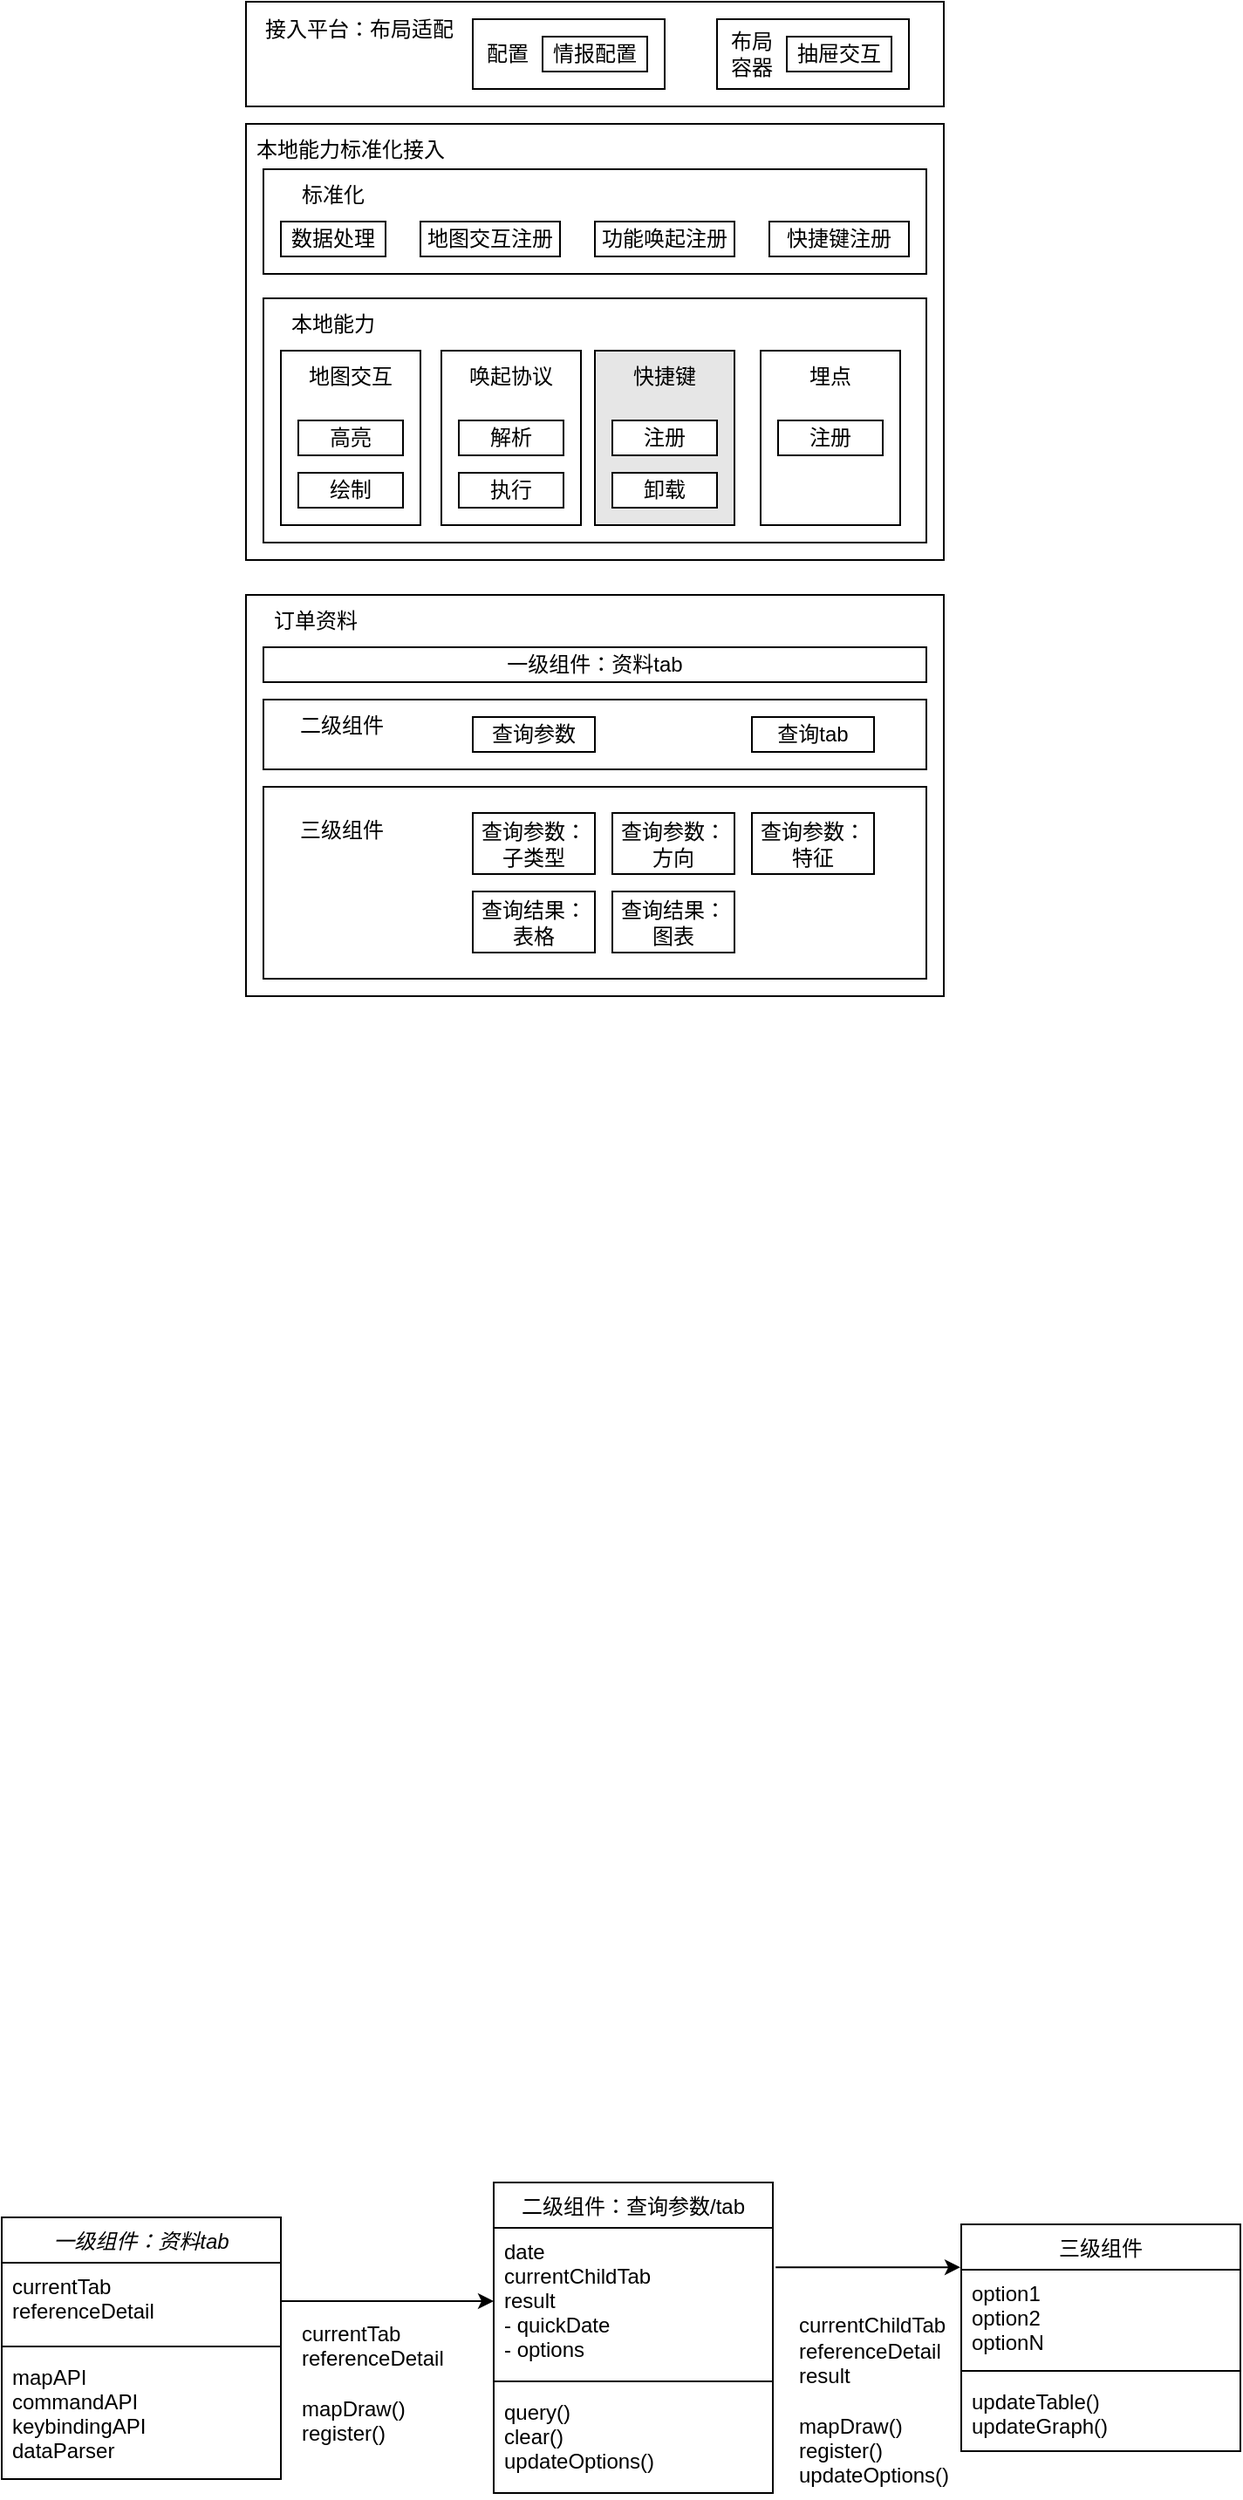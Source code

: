 <mxfile version="24.6.4" type="github">
  <diagram id="C5RBs43oDa-KdzZeNtuy" name="Page-1">
    <mxGraphModel dx="1050" dy="1763" grid="1" gridSize="10" guides="1" tooltips="1" connect="1" arrows="1" fold="1" page="1" pageScale="1" pageWidth="827" pageHeight="1169" math="0" shadow="0">
      <root>
        <mxCell id="WIyWlLk6GJQsqaUBKTNV-0" />
        <mxCell id="WIyWlLk6GJQsqaUBKTNV-1" parent="WIyWlLk6GJQsqaUBKTNV-0" />
        <mxCell id="4ZaqHpwmzsUkzyGIX9oP-0" value="" style="rounded=0;whiteSpace=wrap;html=1;" parent="WIyWlLk6GJQsqaUBKTNV-1" vertex="1">
          <mxGeometry x="190" y="-340" width="400" height="230" as="geometry" />
        </mxCell>
        <mxCell id="4ZaqHpwmzsUkzyGIX9oP-1" value="" style="rounded=0;whiteSpace=wrap;html=1;" parent="WIyWlLk6GJQsqaUBKTNV-1" vertex="1">
          <mxGeometry x="200" y="-230" width="380" height="110" as="geometry" />
        </mxCell>
        <mxCell id="4ZaqHpwmzsUkzyGIX9oP-6" value="" style="rounded=0;whiteSpace=wrap;html=1;" parent="WIyWlLk6GJQsqaUBKTNV-1" vertex="1">
          <mxGeometry x="190" y="-610" width="400" height="250" as="geometry" />
        </mxCell>
        <mxCell id="4ZaqHpwmzsUkzyGIX9oP-7" value="本地能力标准化接入" style="text;html=1;align=center;verticalAlign=middle;whiteSpace=wrap;rounded=0;" parent="WIyWlLk6GJQsqaUBKTNV-1" vertex="1">
          <mxGeometry x="190" y="-610" width="120" height="30" as="geometry" />
        </mxCell>
        <mxCell id="4ZaqHpwmzsUkzyGIX9oP-27" value="订单资料" style="text;html=1;align=center;verticalAlign=middle;whiteSpace=wrap;rounded=0;" parent="WIyWlLk6GJQsqaUBKTNV-1" vertex="1">
          <mxGeometry x="190" y="-340" width="80" height="30" as="geometry" />
        </mxCell>
        <mxCell id="4ZaqHpwmzsUkzyGIX9oP-28" value="一级组件：资料tab" style="rounded=0;whiteSpace=wrap;html=1;" parent="WIyWlLk6GJQsqaUBKTNV-1" vertex="1">
          <mxGeometry x="200" y="-310" width="380" height="20" as="geometry" />
        </mxCell>
        <mxCell id="4ZaqHpwmzsUkzyGIX9oP-35" value="" style="rounded=0;whiteSpace=wrap;html=1;" parent="WIyWlLk6GJQsqaUBKTNV-1" vertex="1">
          <mxGeometry x="190" y="-680" width="400" height="60" as="geometry" />
        </mxCell>
        <mxCell id="4ZaqHpwmzsUkzyGIX9oP-36" value="&lt;span data-copy-origin=&quot;https://cooper.didichuxing.com&quot; data-docs-delta=&quot;[[20,&amp;quot;接入平台：布局适配&amp;quot;],[20,&amp;quot;\n&amp;quot;,&amp;quot;24:\&amp;quot;jQ6I\&amp;quot;|32:4|direction:\&amp;quot;ltr\&amp;quot;|linespacing:\&amp;quot;150\&amp;quot;&amp;quot;]]&quot;&gt;&lt;div style=&quot;line-height: 150%;&quot; data-default-linespacing=&quot;100&quot; data-foldable=&quot;true&quot; class=&quot;ql-direction-ltr ql-long-10000050646&quot; data-header=&quot;4&quot;&gt;&lt;span style=&quot;&quot; class=&quot;ql-author-10000050646&quot;&gt;&lt;font style=&quot;font-size: 12px;&quot;&gt;接入平台：布局适配&lt;/font&gt;&lt;/span&gt;&lt;/div&gt;&lt;/span&gt;" style="text;html=1;align=center;verticalAlign=middle;whiteSpace=wrap;rounded=0;" parent="WIyWlLk6GJQsqaUBKTNV-1" vertex="1">
          <mxGeometry x="190" y="-680" width="130" height="30" as="geometry" />
        </mxCell>
        <mxCell id="4ZaqHpwmzsUkzyGIX9oP-38" value="" style="rounded=0;whiteSpace=wrap;html=1;" parent="WIyWlLk6GJQsqaUBKTNV-1" vertex="1">
          <mxGeometry x="460" y="-670" width="110" height="40" as="geometry" />
        </mxCell>
        <mxCell id="4ZaqHpwmzsUkzyGIX9oP-39" value="抽屉交互" style="rounded=0;whiteSpace=wrap;html=1;" parent="WIyWlLk6GJQsqaUBKTNV-1" vertex="1">
          <mxGeometry x="500" y="-660" width="60" height="20" as="geometry" />
        </mxCell>
        <mxCell id="4ZaqHpwmzsUkzyGIX9oP-40" value="查询参数：子类型" style="rounded=0;whiteSpace=wrap;html=1;" parent="WIyWlLk6GJQsqaUBKTNV-1" vertex="1">
          <mxGeometry x="320" y="-215" width="70" height="35" as="geometry" />
        </mxCell>
        <mxCell id="4ZaqHpwmzsUkzyGIX9oP-42" value="三级组件" style="text;html=1;align=center;verticalAlign=middle;whiteSpace=wrap;rounded=0;" parent="WIyWlLk6GJQsqaUBKTNV-1" vertex="1">
          <mxGeometry x="210" y="-220" width="70" height="30" as="geometry" />
        </mxCell>
        <mxCell id="4ZaqHpwmzsUkzyGIX9oP-51" value="布局&lt;div&gt;容器&lt;/div&gt;" style="text;html=1;align=center;verticalAlign=middle;whiteSpace=wrap;rounded=0;" parent="WIyWlLk6GJQsqaUBKTNV-1" vertex="1">
          <mxGeometry x="465" y="-665" width="30" height="30" as="geometry" />
        </mxCell>
        <mxCell id="4ZaqHpwmzsUkzyGIX9oP-52" value="" style="rounded=0;whiteSpace=wrap;html=1;" parent="WIyWlLk6GJQsqaUBKTNV-1" vertex="1">
          <mxGeometry x="320" y="-670" width="110" height="40" as="geometry" />
        </mxCell>
        <mxCell id="4ZaqHpwmzsUkzyGIX9oP-53" value="配置" style="text;html=1;align=center;verticalAlign=middle;whiteSpace=wrap;rounded=0;" parent="WIyWlLk6GJQsqaUBKTNV-1" vertex="1">
          <mxGeometry x="325" y="-665" width="30" height="30" as="geometry" />
        </mxCell>
        <mxCell id="4ZaqHpwmzsUkzyGIX9oP-37" value="情报配置" style="rounded=0;whiteSpace=wrap;html=1;" parent="WIyWlLk6GJQsqaUBKTNV-1" vertex="1">
          <mxGeometry x="360" y="-660" width="60" height="20" as="geometry" />
        </mxCell>
        <mxCell id="4ZaqHpwmzsUkzyGIX9oP-3" value="" style="rounded=0;whiteSpace=wrap;html=1;" parent="WIyWlLk6GJQsqaUBKTNV-1" vertex="1">
          <mxGeometry x="200" y="-584" width="380" height="60" as="geometry" />
        </mxCell>
        <mxCell id="4ZaqHpwmzsUkzyGIX9oP-4" value="标准化" style="text;html=1;align=center;verticalAlign=middle;whiteSpace=wrap;rounded=0;" parent="WIyWlLk6GJQsqaUBKTNV-1" vertex="1">
          <mxGeometry x="200" y="-584" width="80" height="30" as="geometry" />
        </mxCell>
        <mxCell id="4ZaqHpwmzsUkzyGIX9oP-5" value="数据处理" style="rounded=0;whiteSpace=wrap;html=1;" parent="WIyWlLk6GJQsqaUBKTNV-1" vertex="1">
          <mxGeometry x="210" y="-554" width="60" height="20" as="geometry" />
        </mxCell>
        <mxCell id="4ZaqHpwmzsUkzyGIX9oP-24" value="地图交互注册" style="rounded=0;whiteSpace=wrap;html=1;" parent="WIyWlLk6GJQsqaUBKTNV-1" vertex="1">
          <mxGeometry x="290" y="-554" width="80" height="20" as="geometry" />
        </mxCell>
        <mxCell id="4ZaqHpwmzsUkzyGIX9oP-25" value="功能唤起注册" style="rounded=0;whiteSpace=wrap;html=1;" parent="WIyWlLk6GJQsqaUBKTNV-1" vertex="1">
          <mxGeometry x="390" y="-554" width="80" height="20" as="geometry" />
        </mxCell>
        <mxCell id="4ZaqHpwmzsUkzyGIX9oP-26" value="快捷键注册" style="rounded=0;whiteSpace=wrap;html=1;" parent="WIyWlLk6GJQsqaUBKTNV-1" vertex="1">
          <mxGeometry x="490" y="-554" width="80" height="20" as="geometry" />
        </mxCell>
        <mxCell id="4ZaqHpwmzsUkzyGIX9oP-54" value="" style="rounded=0;whiteSpace=wrap;html=1;" parent="WIyWlLk6GJQsqaUBKTNV-1" vertex="1">
          <mxGeometry x="200" y="-510" width="380" height="140" as="geometry" />
        </mxCell>
        <mxCell id="4ZaqHpwmzsUkzyGIX9oP-55" value="本地能力" style="text;html=1;align=center;verticalAlign=middle;whiteSpace=wrap;rounded=0;" parent="WIyWlLk6GJQsqaUBKTNV-1" vertex="1">
          <mxGeometry x="200" y="-510" width="80" height="30" as="geometry" />
        </mxCell>
        <mxCell id="4ZaqHpwmzsUkzyGIX9oP-8" value="" style="rounded=0;whiteSpace=wrap;html=1;" parent="WIyWlLk6GJQsqaUBKTNV-1" vertex="1">
          <mxGeometry x="210" y="-480" width="80" height="100" as="geometry" />
        </mxCell>
        <mxCell id="4ZaqHpwmzsUkzyGIX9oP-9" value="高亮" style="rounded=0;whiteSpace=wrap;html=1;" parent="WIyWlLk6GJQsqaUBKTNV-1" vertex="1">
          <mxGeometry x="220" y="-440" width="60" height="20" as="geometry" />
        </mxCell>
        <mxCell id="4ZaqHpwmzsUkzyGIX9oP-10" value="绘制" style="rounded=0;whiteSpace=wrap;html=1;" parent="WIyWlLk6GJQsqaUBKTNV-1" vertex="1">
          <mxGeometry x="220" y="-410" width="60" height="20" as="geometry" />
        </mxCell>
        <mxCell id="4ZaqHpwmzsUkzyGIX9oP-11" value="地图交互" style="text;html=1;align=center;verticalAlign=middle;whiteSpace=wrap;rounded=0;" parent="WIyWlLk6GJQsqaUBKTNV-1" vertex="1">
          <mxGeometry x="210" y="-480" width="80" height="30" as="geometry" />
        </mxCell>
        <mxCell id="4ZaqHpwmzsUkzyGIX9oP-12" value="" style="rounded=0;whiteSpace=wrap;html=1;" parent="WIyWlLk6GJQsqaUBKTNV-1" vertex="1">
          <mxGeometry x="302" y="-480" width="80" height="100" as="geometry" />
        </mxCell>
        <mxCell id="4ZaqHpwmzsUkzyGIX9oP-13" value="解析" style="rounded=0;whiteSpace=wrap;html=1;" parent="WIyWlLk6GJQsqaUBKTNV-1" vertex="1">
          <mxGeometry x="312" y="-440" width="60" height="20" as="geometry" />
        </mxCell>
        <mxCell id="4ZaqHpwmzsUkzyGIX9oP-14" value="执行" style="rounded=0;whiteSpace=wrap;html=1;" parent="WIyWlLk6GJQsqaUBKTNV-1" vertex="1">
          <mxGeometry x="312" y="-410" width="60" height="20" as="geometry" />
        </mxCell>
        <mxCell id="4ZaqHpwmzsUkzyGIX9oP-15" value="唤起协议" style="text;html=1;align=center;verticalAlign=middle;whiteSpace=wrap;rounded=0;" parent="WIyWlLk6GJQsqaUBKTNV-1" vertex="1">
          <mxGeometry x="302" y="-480" width="80" height="30" as="geometry" />
        </mxCell>
        <mxCell id="4ZaqHpwmzsUkzyGIX9oP-16" value="" style="rounded=0;whiteSpace=wrap;html=1;fillColor=#E6E6E6;" parent="WIyWlLk6GJQsqaUBKTNV-1" vertex="1">
          <mxGeometry x="390" y="-480" width="80" height="100" as="geometry" />
        </mxCell>
        <mxCell id="4ZaqHpwmzsUkzyGIX9oP-17" value="注册" style="rounded=0;whiteSpace=wrap;html=1;" parent="WIyWlLk6GJQsqaUBKTNV-1" vertex="1">
          <mxGeometry x="400" y="-440" width="60" height="20" as="geometry" />
        </mxCell>
        <mxCell id="4ZaqHpwmzsUkzyGIX9oP-18" value="卸载" style="rounded=0;whiteSpace=wrap;html=1;" parent="WIyWlLk6GJQsqaUBKTNV-1" vertex="1">
          <mxGeometry x="400" y="-410" width="60" height="20" as="geometry" />
        </mxCell>
        <mxCell id="4ZaqHpwmzsUkzyGIX9oP-19" value="快捷键" style="text;html=1;align=center;verticalAlign=middle;whiteSpace=wrap;rounded=0;" parent="WIyWlLk6GJQsqaUBKTNV-1" vertex="1">
          <mxGeometry x="390" y="-480" width="80" height="30" as="geometry" />
        </mxCell>
        <mxCell id="4ZaqHpwmzsUkzyGIX9oP-20" value="" style="rounded=0;whiteSpace=wrap;html=1;fillColor=none;" parent="WIyWlLk6GJQsqaUBKTNV-1" vertex="1">
          <mxGeometry x="485" y="-480" width="80" height="100" as="geometry" />
        </mxCell>
        <mxCell id="4ZaqHpwmzsUkzyGIX9oP-21" value="注册" style="rounded=0;whiteSpace=wrap;html=1;" parent="WIyWlLk6GJQsqaUBKTNV-1" vertex="1">
          <mxGeometry x="495" y="-440" width="60" height="20" as="geometry" />
        </mxCell>
        <mxCell id="4ZaqHpwmzsUkzyGIX9oP-23" value="埋点" style="text;html=1;align=center;verticalAlign=middle;whiteSpace=wrap;rounded=0;" parent="WIyWlLk6GJQsqaUBKTNV-1" vertex="1">
          <mxGeometry x="485" y="-480" width="80" height="30" as="geometry" />
        </mxCell>
        <mxCell id="4ZaqHpwmzsUkzyGIX9oP-56" value="" style="rounded=0;whiteSpace=wrap;html=1;" parent="WIyWlLk6GJQsqaUBKTNV-1" vertex="1">
          <mxGeometry x="200" y="-280" width="380" height="40" as="geometry" />
        </mxCell>
        <mxCell id="4ZaqHpwmzsUkzyGIX9oP-57" value="二级组件" style="text;html=1;align=center;verticalAlign=middle;whiteSpace=wrap;rounded=0;" parent="WIyWlLk6GJQsqaUBKTNV-1" vertex="1">
          <mxGeometry x="200" y="-280" width="90" height="30" as="geometry" />
        </mxCell>
        <mxCell id="4ZaqHpwmzsUkzyGIX9oP-29" value="查询参数" style="rounded=0;whiteSpace=wrap;html=1;" parent="WIyWlLk6GJQsqaUBKTNV-1" vertex="1">
          <mxGeometry x="320" y="-270" width="70" height="20" as="geometry" />
        </mxCell>
        <mxCell id="4ZaqHpwmzsUkzyGIX9oP-58" value="查询tab" style="rounded=0;whiteSpace=wrap;html=1;" parent="WIyWlLk6GJQsqaUBKTNV-1" vertex="1">
          <mxGeometry x="480" y="-270" width="70" height="20" as="geometry" />
        </mxCell>
        <mxCell id="4ZaqHpwmzsUkzyGIX9oP-59" value="查询参数：方向" style="rounded=0;whiteSpace=wrap;html=1;" parent="WIyWlLk6GJQsqaUBKTNV-1" vertex="1">
          <mxGeometry x="400" y="-215" width="70" height="35" as="geometry" />
        </mxCell>
        <mxCell id="4ZaqHpwmzsUkzyGIX9oP-60" value="查询参数：特征" style="rounded=0;whiteSpace=wrap;html=1;" parent="WIyWlLk6GJQsqaUBKTNV-1" vertex="1">
          <mxGeometry x="480" y="-215" width="70" height="35" as="geometry" />
        </mxCell>
        <mxCell id="4ZaqHpwmzsUkzyGIX9oP-61" value="查询结果：表格" style="rounded=0;whiteSpace=wrap;html=1;" parent="WIyWlLk6GJQsqaUBKTNV-1" vertex="1">
          <mxGeometry x="320" y="-170" width="70" height="35" as="geometry" />
        </mxCell>
        <mxCell id="4ZaqHpwmzsUkzyGIX9oP-62" value="查询结果：&lt;div&gt;图表&lt;/div&gt;" style="rounded=0;whiteSpace=wrap;html=1;" parent="WIyWlLk6GJQsqaUBKTNV-1" vertex="1">
          <mxGeometry x="400" y="-170" width="70" height="35" as="geometry" />
        </mxCell>
        <mxCell id="Lb1irH3Hi2bZjLoUD5Nd-0" value="一级组件：资料tab" style="swimlane;fontStyle=2;align=center;verticalAlign=top;childLayout=stackLayout;horizontal=1;startSize=26;horizontalStack=0;resizeParent=1;resizeLast=0;collapsible=1;marginBottom=0;rounded=0;shadow=0;strokeWidth=1;" vertex="1" parent="WIyWlLk6GJQsqaUBKTNV-1">
          <mxGeometry x="50" y="590" width="160" height="150" as="geometry">
            <mxRectangle x="230" y="140" width="160" height="26" as="alternateBounds" />
          </mxGeometry>
        </mxCell>
        <mxCell id="Lb1irH3Hi2bZjLoUD5Nd-1" value="currentTab&#xa;referenceDetail" style="text;align=left;verticalAlign=top;spacingLeft=4;spacingRight=4;overflow=hidden;rotatable=0;points=[[0,0.5],[1,0.5]];portConstraint=eastwest;" vertex="1" parent="Lb1irH3Hi2bZjLoUD5Nd-0">
          <mxGeometry y="26" width="160" height="44" as="geometry" />
        </mxCell>
        <mxCell id="Lb1irH3Hi2bZjLoUD5Nd-2" value="" style="line;html=1;strokeWidth=1;align=left;verticalAlign=middle;spacingTop=-1;spacingLeft=3;spacingRight=3;rotatable=0;labelPosition=right;points=[];portConstraint=eastwest;" vertex="1" parent="Lb1irH3Hi2bZjLoUD5Nd-0">
          <mxGeometry y="70" width="160" height="8" as="geometry" />
        </mxCell>
        <mxCell id="Lb1irH3Hi2bZjLoUD5Nd-3" value="mapAPI&#xa;commandAPI&#xa;keybindingAPI&#xa;dataParser" style="text;align=left;verticalAlign=top;spacingLeft=4;spacingRight=4;overflow=hidden;rotatable=0;points=[[0,0.5],[1,0.5]];portConstraint=eastwest;" vertex="1" parent="Lb1irH3Hi2bZjLoUD5Nd-0">
          <mxGeometry y="78" width="160" height="72" as="geometry" />
        </mxCell>
        <mxCell id="Lb1irH3Hi2bZjLoUD5Nd-4" value="" style="edgeStyle=orthogonalEdgeStyle;rounded=0;orthogonalLoop=1;jettySize=auto;html=1;entryX=-0.003;entryY=-0.026;entryDx=0;entryDy=0;entryPerimeter=0;exitX=1.01;exitY=0.269;exitDx=0;exitDy=0;exitPerimeter=0;" edge="1" parent="WIyWlLk6GJQsqaUBKTNV-1" source="Lb1irH3Hi2bZjLoUD5Nd-6" target="Lb1irH3Hi2bZjLoUD5Nd-10">
          <mxGeometry relative="1" as="geometry" />
        </mxCell>
        <mxCell id="Lb1irH3Hi2bZjLoUD5Nd-5" value="二级组件：查询参数/tab" style="swimlane;fontStyle=0;align=center;verticalAlign=top;childLayout=stackLayout;horizontal=1;startSize=26;horizontalStack=0;resizeParent=1;resizeLast=0;collapsible=1;marginBottom=0;rounded=0;shadow=0;strokeWidth=1;" vertex="1" parent="WIyWlLk6GJQsqaUBKTNV-1">
          <mxGeometry x="332" y="570" width="160" height="178" as="geometry">
            <mxRectangle x="312" y="145" width="160" height="26" as="alternateBounds" />
          </mxGeometry>
        </mxCell>
        <mxCell id="Lb1irH3Hi2bZjLoUD5Nd-6" value="date&#xa;currentChildTab&#xa;result&#xa;- quickDate&#xa;- options" style="text;align=left;verticalAlign=top;spacingLeft=4;spacingRight=4;overflow=hidden;rotatable=0;points=[[0,0.5],[1,0.5]];portConstraint=eastwest;" vertex="1" parent="Lb1irH3Hi2bZjLoUD5Nd-5">
          <mxGeometry y="26" width="160" height="84" as="geometry" />
        </mxCell>
        <mxCell id="Lb1irH3Hi2bZjLoUD5Nd-7" value="" style="line;html=1;strokeWidth=1;align=left;verticalAlign=middle;spacingTop=-1;spacingLeft=3;spacingRight=3;rotatable=0;labelPosition=right;points=[];portConstraint=eastwest;" vertex="1" parent="Lb1irH3Hi2bZjLoUD5Nd-5">
          <mxGeometry y="110" width="160" height="8" as="geometry" />
        </mxCell>
        <mxCell id="Lb1irH3Hi2bZjLoUD5Nd-8" value="query()&#xa;clear()&#xa;updateOptions()" style="text;align=left;verticalAlign=top;spacingLeft=4;spacingRight=4;overflow=hidden;rotatable=0;points=[[0,0.5],[1,0.5]];portConstraint=eastwest;fontStyle=0" vertex="1" parent="Lb1irH3Hi2bZjLoUD5Nd-5">
          <mxGeometry y="118" width="160" height="60" as="geometry" />
        </mxCell>
        <mxCell id="Lb1irH3Hi2bZjLoUD5Nd-9" value="三级组件" style="swimlane;fontStyle=0;align=center;verticalAlign=top;childLayout=stackLayout;horizontal=1;startSize=26;horizontalStack=0;resizeParent=1;resizeLast=0;collapsible=1;marginBottom=0;rounded=0;shadow=0;strokeWidth=1;" vertex="1" parent="WIyWlLk6GJQsqaUBKTNV-1">
          <mxGeometry x="600" y="594" width="160" height="130" as="geometry">
            <mxRectangle x="550" y="140" width="160" height="26" as="alternateBounds" />
          </mxGeometry>
        </mxCell>
        <mxCell id="Lb1irH3Hi2bZjLoUD5Nd-10" value="option1&#xa;option2&#xa;optionN" style="text;align=left;verticalAlign=top;spacingLeft=4;spacingRight=4;overflow=hidden;rotatable=0;points=[[0,0.5],[1,0.5]];portConstraint=eastwest;" vertex="1" parent="Lb1irH3Hi2bZjLoUD5Nd-9">
          <mxGeometry y="26" width="160" height="54" as="geometry" />
        </mxCell>
        <mxCell id="Lb1irH3Hi2bZjLoUD5Nd-11" value="" style="line;html=1;strokeWidth=1;align=left;verticalAlign=middle;spacingTop=-1;spacingLeft=3;spacingRight=3;rotatable=0;labelPosition=right;points=[];portConstraint=eastwest;" vertex="1" parent="Lb1irH3Hi2bZjLoUD5Nd-9">
          <mxGeometry y="80" width="160" height="8" as="geometry" />
        </mxCell>
        <mxCell id="Lb1irH3Hi2bZjLoUD5Nd-12" value="updateTable()&#xa;updateGraph()" style="text;align=left;verticalAlign=top;spacingLeft=4;spacingRight=4;overflow=hidden;rotatable=0;points=[[0,0.5],[1,0.5]];portConstraint=eastwest;" vertex="1" parent="Lb1irH3Hi2bZjLoUD5Nd-9">
          <mxGeometry y="88" width="160" height="42" as="geometry" />
        </mxCell>
        <mxCell id="Lb1irH3Hi2bZjLoUD5Nd-13" value="" style="edgeStyle=orthogonalEdgeStyle;rounded=0;orthogonalLoop=1;jettySize=auto;html=1;entryX=0;entryY=0.5;entryDx=0;entryDy=0;" edge="1" parent="WIyWlLk6GJQsqaUBKTNV-1" source="Lb1irH3Hi2bZjLoUD5Nd-1" target="Lb1irH3Hi2bZjLoUD5Nd-6">
          <mxGeometry relative="1" as="geometry" />
        </mxCell>
        <mxCell id="Lb1irH3Hi2bZjLoUD5Nd-14" value="currentTab&lt;br&gt;referenceDetail&lt;div&gt;&lt;br&gt;&lt;div&gt;&lt;span style=&quot;background-color: initial;&quot;&gt;mapDraw()&lt;/span&gt;&lt;/div&gt;&lt;div&gt;&lt;span style=&quot;background-color: initial;&quot;&gt;register()&lt;/span&gt;&lt;/div&gt;&lt;/div&gt;" style="text;html=1;align=left;verticalAlign=middle;whiteSpace=wrap;rounded=0;" vertex="1" parent="WIyWlLk6GJQsqaUBKTNV-1">
          <mxGeometry x="220" y="670" width="60" height="30" as="geometry" />
        </mxCell>
        <mxCell id="Lb1irH3Hi2bZjLoUD5Nd-15" value="current&lt;span style=&quot;text-wrap: nowrap;&quot;&gt;Child&lt;/span&gt;Tab&lt;br&gt;referenceDetail&lt;div&gt;result&lt;br&gt;&lt;div&gt;&lt;br&gt;&lt;div&gt;&lt;span style=&quot;background-color: initial;&quot;&gt;mapDraw()&lt;/span&gt;&lt;/div&gt;&lt;div&gt;&lt;span style=&quot;background-color: initial;&quot;&gt;register()&lt;br&gt;updateOptions()&lt;/span&gt;&lt;/div&gt;&lt;/div&gt;&lt;/div&gt;" style="text;html=1;align=left;verticalAlign=middle;whiteSpace=wrap;rounded=0;" vertex="1" parent="WIyWlLk6GJQsqaUBKTNV-1">
          <mxGeometry x="505" y="680" width="60" height="30" as="geometry" />
        </mxCell>
      </root>
    </mxGraphModel>
  </diagram>
</mxfile>
